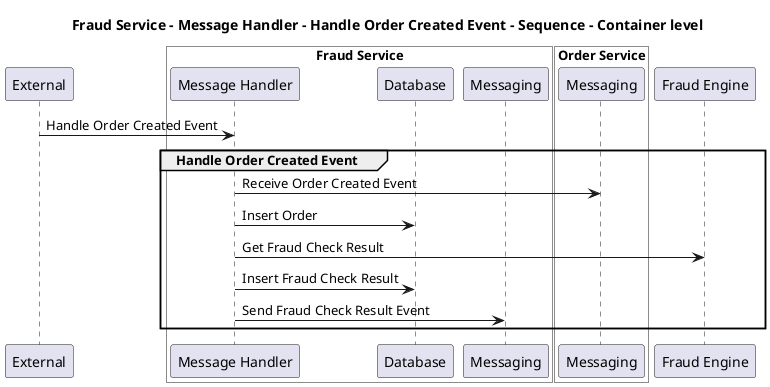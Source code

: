 @startuml

title Fraud Service - Message Handler - Handle Order Created Event - Sequence - Container level

participant "External" as C4InterFlow.SoftwareSystems.ExternalSystem

box "Fraud Service" #White
    participant "Message Handler" as ECommercePlatform.SoftwareSystems.FraudService.Containers.MessageHandler
    participant "Database" as ECommercePlatform.SoftwareSystems.FraudService.Containers.Database
    participant "Messaging" as ECommercePlatform.SoftwareSystems.FraudService.Containers.Messaging
end box


box "Order Service" #White
    participant "Messaging" as ECommercePlatform.SoftwareSystems.OrderService.Containers.Messaging
end box

participant "Fraud Engine" as ECommercePlatform.SoftwareSystems.FraudEngine

C4InterFlow.SoftwareSystems.ExternalSystem -> ECommercePlatform.SoftwareSystems.FraudService.Containers.MessageHandler : Handle Order Created Event
group Handle Order Created Event
ECommercePlatform.SoftwareSystems.FraudService.Containers.MessageHandler -> ECommercePlatform.SoftwareSystems.OrderService.Containers.Messaging : Receive Order Created Event
ECommercePlatform.SoftwareSystems.FraudService.Containers.MessageHandler -> ECommercePlatform.SoftwareSystems.FraudService.Containers.Database : Insert Order
ECommercePlatform.SoftwareSystems.FraudService.Containers.MessageHandler -> ECommercePlatform.SoftwareSystems.FraudEngine : Get Fraud Check Result
ECommercePlatform.SoftwareSystems.FraudService.Containers.MessageHandler -> ECommercePlatform.SoftwareSystems.FraudService.Containers.Database : Insert Fraud Check Result
ECommercePlatform.SoftwareSystems.FraudService.Containers.MessageHandler -> ECommercePlatform.SoftwareSystems.FraudService.Containers.Messaging : Send Fraud Check Result Event
end


@enduml
